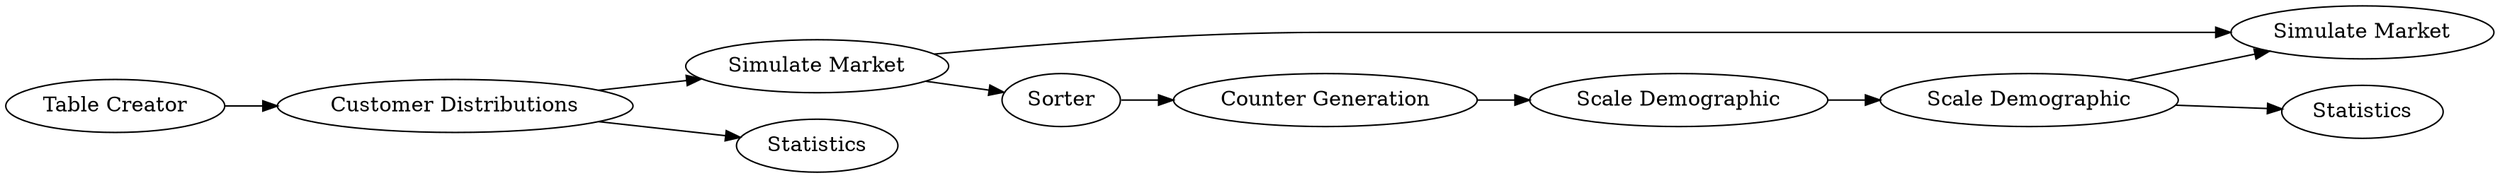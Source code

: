 digraph {
	5 -> 3
	7 -> 8
	4 -> 5
	2 -> 13
	7 -> 4
	3 -> 17
	2 -> 7
	17 -> 14
	17 -> 8
	1 -> 2
	5 [label="Counter Generation"]
	13 [label=Statistics]
	1 [label="Table Creator"]
	7 [label="Simulate Market"]
	4 [label=Sorter]
	8 [label="Simulate Market"]
	14 [label=Statistics]
	17 [label="Scale Demographic"]
	3 [label="Scale Demographic"]
	2 [label="Customer Distributions"]
	rankdir=LR
}
